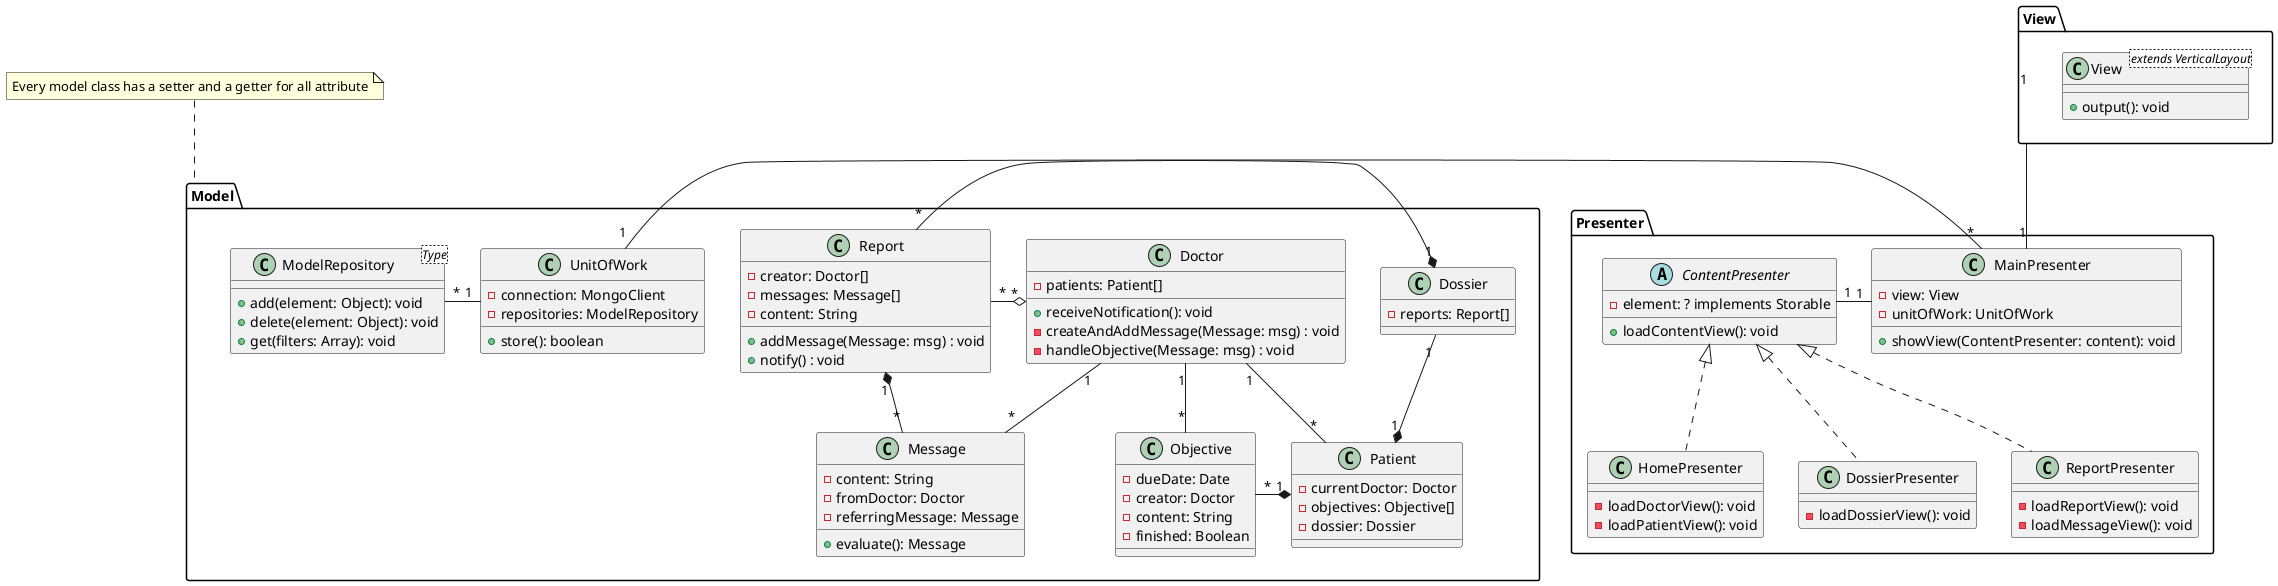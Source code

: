 @startuml
package Presenter {
       class MainPresenter{
           -view: View
           -unitOfWork: UnitOfWork
           +showView(ContentPresenter: content): void
       }
       abstract class ContentPresenter{
          - element: ? implements Storable
          +loadContentView(): void
       }
       class HomePresenter{
       - loadDoctorView(): void
       - loadPatientView(): void
       }
       class DossierPresenter{
       - loadDossierView(): void
       }
       class ReportPresenter{
       - loadReportView(): void
       - loadMessageView(): void
       }


}
package View {
    class View<extends VerticalLayout>{
        +output(): void
    }
}
package Model {
    class Doctor{
        -patients: Patient[]
        +receiveNotification(): void
        -createAndAddMessage(Message: msg) : void
        -handleObjective(Message: msg) : void
    }

    class Patient{
        -currentDoctor: Doctor
        -objectives: Objective[]
        -dossier: Dossier
    }

    class Objective{
        -dueDate: Date
        -creator: Doctor
        -content: String
        -finished: Boolean

    }

    class Report{
        -creator: Doctor[]
        -messages: Message[]
        -content: String
        +addMessage(Message: msg) : void
        +notify() : void
    }

    class Dossier{
        -reports: Report[]
    }

    class Message{
        -content: String
        -fromDoctor: Doctor
        -referringMessage: Message
        +evaluate(): Message
    }
    class ModelRepository<Type>{
        +add(element: Object): void
        +delete(element: Object): void
        +get(filters: Array): void
    }
    class UnitOfWork{
        - connection: MongoClient
        - repositories: ModelRepository
        + store(): boolean
    }
}

Report "1" *-- "*" Message
Report "*" -left-o "*" Doctor
Patient "1" *- "*" Objective
Report "*" -right* "1" Dossier
Dossier "1" --* "1" Patient
Objective "*" - "1" Doctor
Doctor "1" - "*" Patient
Message "*" -left- "1" Doctor
UnitOfWork "1" -left- "*" ModelRepository
UnitOfWork "1" -left- "*" MainPresenter


View "1" -- "1" MainPresenter
ContentPresenter "1" - "1" MainPresenter
ContentPresenter <|.. HomePresenter
ContentPresenter <|.. DossierPresenter
ContentPresenter <|.. ReportPresenter

note top of Model: Every model class has a setter and a getter for all attribute

@enduml